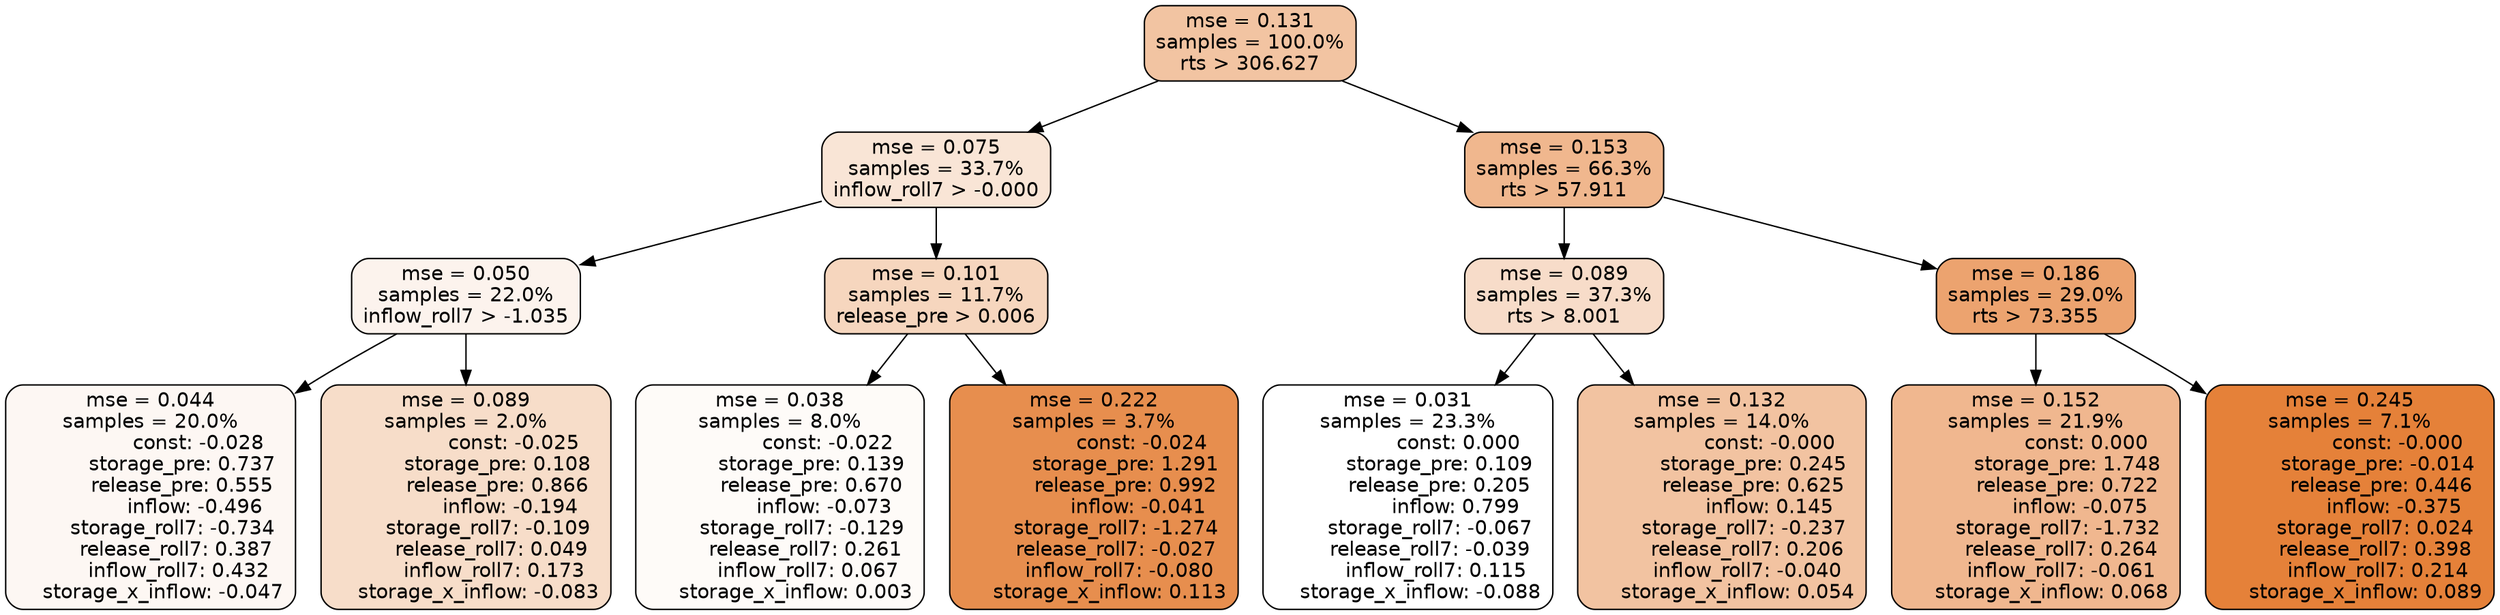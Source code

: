 digraph tree {
node [shape=rectangle, style="filled, rounded", color="black", fontname=helvetica] ;
edge [fontname=helvetica] ;
	"0" [label="mse = 0.131
samples = 100.0%
rts > 306.627", fillcolor="#f2c4a2"]
	"8" [label="mse = 0.075
samples = 33.7%
inflow_roll7 > -0.000", fillcolor="#f9e5d6"]
	"1" [label="mse = 0.153
samples = 66.3%
rts > 57.911", fillcolor="#f0b78e"]
	"9" [label="mse = 0.050
samples = 22.0%
inflow_roll7 > -1.035", fillcolor="#fcf3ed"]
	"12" [label="mse = 0.101
samples = 11.7%
release_pre > 0.006", fillcolor="#f6d6be"]
	"2" [label="mse = 0.089
samples = 37.3%
rts > 8.001", fillcolor="#f7dcc9"]
	"5" [label="mse = 0.186
samples = 29.0%
rts > 73.355", fillcolor="#eca36f"]
	"11" [label="mse = 0.044
samples = 20.0%
               const: -0.028
          storage_pre: 0.737
          release_pre: 0.555
              inflow: -0.496
       storage_roll7: -0.734
        release_roll7: 0.387
         inflow_roll7: 0.432
    storage_x_inflow: -0.047", fillcolor="#fdf7f3"]
	"10" [label="mse = 0.089
samples = 2.0%
               const: -0.025
          storage_pre: 0.108
          release_pre: 0.866
              inflow: -0.194
       storage_roll7: -0.109
        release_roll7: 0.049
         inflow_roll7: 0.173
    storage_x_inflow: -0.083", fillcolor="#f7ddc9"]
	"13" [label="mse = 0.038
samples = 8.0%
               const: -0.022
          storage_pre: 0.139
          release_pre: 0.670
              inflow: -0.073
       storage_roll7: -0.129
        release_roll7: 0.261
         inflow_roll7: 0.067
     storage_x_inflow: 0.003", fillcolor="#fefbf8"]
	"14" [label="mse = 0.222
samples = 3.7%
               const: -0.024
          storage_pre: 1.291
          release_pre: 0.992
              inflow: -0.041
       storage_roll7: -1.274
       release_roll7: -0.027
        inflow_roll7: -0.080
     storage_x_inflow: 0.113", fillcolor="#e78e4e"]
	"3" [label="mse = 0.031
samples = 23.3%
                const: 0.000
          storage_pre: 0.109
          release_pre: 0.205
               inflow: 0.799
       storage_roll7: -0.067
       release_roll7: -0.039
         inflow_roll7: 0.115
    storage_x_inflow: -0.088", fillcolor="#ffffff"]
	"4" [label="mse = 0.132
samples = 14.0%
               const: -0.000
          storage_pre: 0.245
          release_pre: 0.625
               inflow: 0.145
       storage_roll7: -0.237
        release_roll7: 0.206
        inflow_roll7: -0.040
     storage_x_inflow: 0.054", fillcolor="#f2c3a1"]
	"7" [label="mse = 0.152
samples = 21.9%
                const: 0.000
          storage_pre: 1.748
          release_pre: 0.722
              inflow: -0.075
       storage_roll7: -1.732
        release_roll7: 0.264
        inflow_roll7: -0.061
     storage_x_inflow: 0.068", fillcolor="#f0b78f"]
	"6" [label="mse = 0.245
samples = 7.1%
               const: -0.000
         storage_pre: -0.014
          release_pre: 0.446
              inflow: -0.375
        storage_roll7: 0.024
        release_roll7: 0.398
         inflow_roll7: 0.214
     storage_x_inflow: 0.089", fillcolor="#e58139"]

	"0" -> "1"
	"0" -> "8"
	"8" -> "9"
	"8" -> "12"
	"1" -> "2"
	"1" -> "5"
	"9" -> "10"
	"9" -> "11"
	"12" -> "13"
	"12" -> "14"
	"2" -> "3"
	"2" -> "4"
	"5" -> "6"
	"5" -> "7"
}